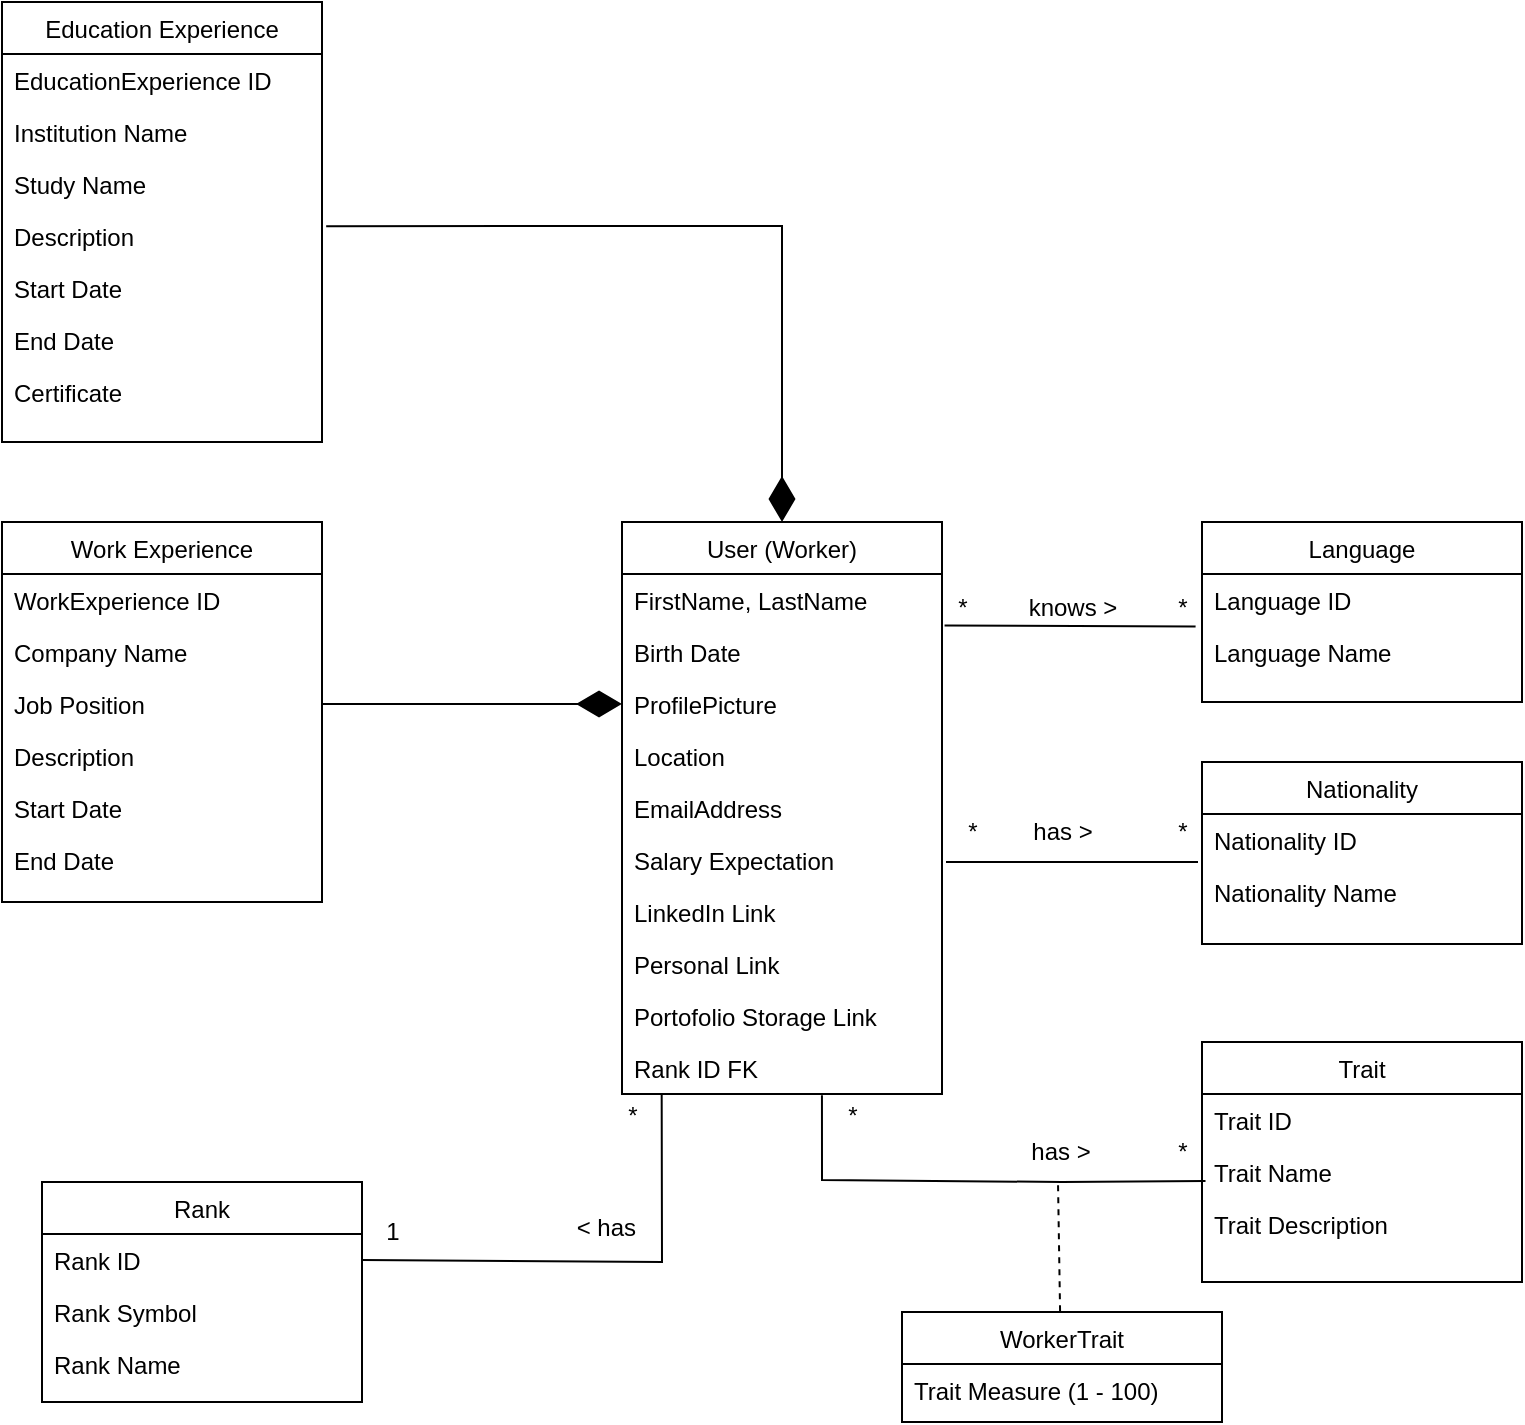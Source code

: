 <mxfile version="24.7.1" type="device">
  <diagram id="C5RBs43oDa-KdzZeNtuy" name="Page-1">
    <mxGraphModel dx="2625" dy="2677" grid="1" gridSize="10" guides="1" tooltips="1" connect="1" arrows="1" fold="1" page="1" pageScale="1" pageWidth="827" pageHeight="1169" math="0" shadow="0">
      <root>
        <mxCell id="WIyWlLk6GJQsqaUBKTNV-0" />
        <mxCell id="WIyWlLk6GJQsqaUBKTNV-1" parent="WIyWlLk6GJQsqaUBKTNV-0" />
        <mxCell id="zkfFHV4jXpPFQw0GAbJ--0" value="User (Worker)" style="swimlane;fontStyle=0;align=center;verticalAlign=top;childLayout=stackLayout;horizontal=1;startSize=26;horizontalStack=0;resizeParent=1;resizeLast=0;collapsible=1;marginBottom=0;rounded=0;shadow=0;strokeWidth=1;" parent="WIyWlLk6GJQsqaUBKTNV-1" vertex="1">
          <mxGeometry x="330" y="-580" width="160" height="286" as="geometry">
            <mxRectangle x="230" y="140" width="160" height="26" as="alternateBounds" />
          </mxGeometry>
        </mxCell>
        <mxCell id="zkfFHV4jXpPFQw0GAbJ--1" value="FirstName, LastName" style="text;align=left;verticalAlign=top;spacingLeft=4;spacingRight=4;overflow=hidden;rotatable=0;points=[[0,0.5],[1,0.5]];portConstraint=eastwest;" parent="zkfFHV4jXpPFQw0GAbJ--0" vertex="1">
          <mxGeometry y="26" width="160" height="26" as="geometry" />
        </mxCell>
        <mxCell id="zkfFHV4jXpPFQw0GAbJ--2" value="Birth Date" style="text;align=left;verticalAlign=top;spacingLeft=4;spacingRight=4;overflow=hidden;rotatable=0;points=[[0,0.5],[1,0.5]];portConstraint=eastwest;rounded=0;shadow=0;html=0;" parent="zkfFHV4jXpPFQw0GAbJ--0" vertex="1">
          <mxGeometry y="52" width="160" height="26" as="geometry" />
        </mxCell>
        <mxCell id="zkfFHV4jXpPFQw0GAbJ--3" value="ProfilePicture" style="text;align=left;verticalAlign=top;spacingLeft=4;spacingRight=4;overflow=hidden;rotatable=0;points=[[0,0.5],[1,0.5]];portConstraint=eastwest;rounded=0;shadow=0;html=0;" parent="zkfFHV4jXpPFQw0GAbJ--0" vertex="1">
          <mxGeometry y="78" width="160" height="26" as="geometry" />
        </mxCell>
        <mxCell id="a70tQj4fH7FbwHMtKP61-0" value="Location" style="text;align=left;verticalAlign=top;spacingLeft=4;spacingRight=4;overflow=hidden;rotatable=0;points=[[0,0.5],[1,0.5]];portConstraint=eastwest;rounded=0;shadow=0;html=0;" parent="zkfFHV4jXpPFQw0GAbJ--0" vertex="1">
          <mxGeometry y="104" width="160" height="26" as="geometry" />
        </mxCell>
        <mxCell id="a70tQj4fH7FbwHMtKP61-1" value="EmailAddress" style="text;align=left;verticalAlign=top;spacingLeft=4;spacingRight=4;overflow=hidden;rotatable=0;points=[[0,0.5],[1,0.5]];portConstraint=eastwest;rounded=0;shadow=0;html=0;" parent="zkfFHV4jXpPFQw0GAbJ--0" vertex="1">
          <mxGeometry y="130" width="160" height="26" as="geometry" />
        </mxCell>
        <mxCell id="a70tQj4fH7FbwHMtKP61-3" value="Salary Expectation" style="text;align=left;verticalAlign=top;spacingLeft=4;spacingRight=4;overflow=hidden;rotatable=0;points=[[0,0.5],[1,0.5]];portConstraint=eastwest;rounded=0;shadow=0;html=0;" parent="zkfFHV4jXpPFQw0GAbJ--0" vertex="1">
          <mxGeometry y="156" width="160" height="26" as="geometry" />
        </mxCell>
        <mxCell id="a70tQj4fH7FbwHMtKP61-4" value="LinkedIn Link" style="text;align=left;verticalAlign=top;spacingLeft=4;spacingRight=4;overflow=hidden;rotatable=0;points=[[0,0.5],[1,0.5]];portConstraint=eastwest;rounded=0;shadow=0;html=0;" parent="zkfFHV4jXpPFQw0GAbJ--0" vertex="1">
          <mxGeometry y="182" width="160" height="26" as="geometry" />
        </mxCell>
        <mxCell id="a70tQj4fH7FbwHMtKP61-5" value="Personal Link" style="text;align=left;verticalAlign=top;spacingLeft=4;spacingRight=4;overflow=hidden;rotatable=0;points=[[0,0.5],[1,0.5]];portConstraint=eastwest;rounded=0;shadow=0;html=0;" parent="zkfFHV4jXpPFQw0GAbJ--0" vertex="1">
          <mxGeometry y="208" width="160" height="26" as="geometry" />
        </mxCell>
        <mxCell id="a70tQj4fH7FbwHMtKP61-35" value="Portofolio Storage Link" style="text;align=left;verticalAlign=top;spacingLeft=4;spacingRight=4;overflow=hidden;rotatable=0;points=[[0,0.5],[1,0.5]];portConstraint=eastwest;rounded=0;shadow=0;html=0;" parent="zkfFHV4jXpPFQw0GAbJ--0" vertex="1">
          <mxGeometry y="234" width="160" height="26" as="geometry" />
        </mxCell>
        <mxCell id="AM0XiDggF7__Ft9l6264-4" value="Rank ID FK" style="text;align=left;verticalAlign=top;spacingLeft=4;spacingRight=4;overflow=hidden;rotatable=0;points=[[0,0.5],[1,0.5]];portConstraint=eastwest;rounded=0;shadow=0;html=0;" vertex="1" parent="zkfFHV4jXpPFQw0GAbJ--0">
          <mxGeometry y="260" width="160" height="26" as="geometry" />
        </mxCell>
        <mxCell id="zkfFHV4jXpPFQw0GAbJ--17" value="Language" style="swimlane;fontStyle=0;align=center;verticalAlign=top;childLayout=stackLayout;horizontal=1;startSize=26;horizontalStack=0;resizeParent=1;resizeLast=0;collapsible=1;marginBottom=0;rounded=0;shadow=0;strokeWidth=1;" parent="WIyWlLk6GJQsqaUBKTNV-1" vertex="1">
          <mxGeometry x="620" y="-580" width="160" height="90" as="geometry">
            <mxRectangle x="550" y="140" width="160" height="26" as="alternateBounds" />
          </mxGeometry>
        </mxCell>
        <mxCell id="a70tQj4fH7FbwHMtKP61-19" value="Language ID" style="text;align=left;verticalAlign=top;spacingLeft=4;spacingRight=4;overflow=hidden;rotatable=0;points=[[0,0.5],[1,0.5]];portConstraint=eastwest;rounded=0;shadow=0;html=0;" parent="zkfFHV4jXpPFQw0GAbJ--17" vertex="1">
          <mxGeometry y="26" width="160" height="26" as="geometry" />
        </mxCell>
        <mxCell id="a70tQj4fH7FbwHMtKP61-20" value="Language Name" style="text;align=left;verticalAlign=top;spacingLeft=4;spacingRight=4;overflow=hidden;rotatable=0;points=[[0,0.5],[1,0.5]];portConstraint=eastwest;rounded=0;shadow=0;html=0;" parent="zkfFHV4jXpPFQw0GAbJ--17" vertex="1">
          <mxGeometry y="52" width="160" height="26" as="geometry" />
        </mxCell>
        <mxCell id="a70tQj4fH7FbwHMtKP61-6" value="Nationality" style="swimlane;fontStyle=0;align=center;verticalAlign=top;childLayout=stackLayout;horizontal=1;startSize=26;horizontalStack=0;resizeParent=1;resizeLast=0;collapsible=1;marginBottom=0;rounded=0;shadow=0;strokeWidth=1;" parent="WIyWlLk6GJQsqaUBKTNV-1" vertex="1">
          <mxGeometry x="620" y="-460" width="160" height="91" as="geometry">
            <mxRectangle x="550" y="140" width="160" height="26" as="alternateBounds" />
          </mxGeometry>
        </mxCell>
        <mxCell id="a70tQj4fH7FbwHMtKP61-14" value="Nationality ID" style="text;align=left;verticalAlign=top;spacingLeft=4;spacingRight=4;overflow=hidden;rotatable=0;points=[[0,0.5],[1,0.5]];portConstraint=eastwest;rounded=0;shadow=0;html=0;" parent="a70tQj4fH7FbwHMtKP61-6" vertex="1">
          <mxGeometry y="26" width="160" height="26" as="geometry" />
        </mxCell>
        <mxCell id="a70tQj4fH7FbwHMtKP61-15" value="Nationality Name" style="text;align=left;verticalAlign=top;spacingLeft=4;spacingRight=4;overflow=hidden;rotatable=0;points=[[0,0.5],[1,0.5]];portConstraint=eastwest;rounded=0;shadow=0;html=0;" parent="a70tQj4fH7FbwHMtKP61-6" vertex="1">
          <mxGeometry y="52" width="160" height="26" as="geometry" />
        </mxCell>
        <mxCell id="a70tQj4fH7FbwHMtKP61-7" value="Trait" style="swimlane;fontStyle=0;align=center;verticalAlign=top;childLayout=stackLayout;horizontal=1;startSize=26;horizontalStack=0;resizeParent=1;resizeLast=0;collapsible=1;marginBottom=0;rounded=0;shadow=0;strokeWidth=1;" parent="WIyWlLk6GJQsqaUBKTNV-1" vertex="1">
          <mxGeometry x="620" y="-320" width="160" height="120" as="geometry">
            <mxRectangle x="550" y="140" width="160" height="26" as="alternateBounds" />
          </mxGeometry>
        </mxCell>
        <mxCell id="a70tQj4fH7FbwHMtKP61-13" value="Trait ID" style="text;align=left;verticalAlign=top;spacingLeft=4;spacingRight=4;overflow=hidden;rotatable=0;points=[[0,0.5],[1,0.5]];portConstraint=eastwest;rounded=0;shadow=0;html=0;" parent="a70tQj4fH7FbwHMtKP61-7" vertex="1">
          <mxGeometry y="26" width="160" height="26" as="geometry" />
        </mxCell>
        <mxCell id="a70tQj4fH7FbwHMtKP61-11" value="Trait Name" style="text;align=left;verticalAlign=top;spacingLeft=4;spacingRight=4;overflow=hidden;rotatable=0;points=[[0,0.5],[1,0.5]];portConstraint=eastwest;rounded=0;shadow=0;html=0;" parent="a70tQj4fH7FbwHMtKP61-7" vertex="1">
          <mxGeometry y="52" width="160" height="26" as="geometry" />
        </mxCell>
        <mxCell id="a70tQj4fH7FbwHMtKP61-12" value="Trait Description" style="text;align=left;verticalAlign=top;spacingLeft=4;spacingRight=4;overflow=hidden;rotatable=0;points=[[0,0.5],[1,0.5]];portConstraint=eastwest;rounded=0;shadow=0;html=0;" parent="a70tQj4fH7FbwHMtKP61-7" vertex="1">
          <mxGeometry y="78" width="160" height="26" as="geometry" />
        </mxCell>
        <mxCell id="a70tQj4fH7FbwHMtKP61-8" value="Rank" style="swimlane;fontStyle=0;align=center;verticalAlign=top;childLayout=stackLayout;horizontal=1;startSize=26;horizontalStack=0;resizeParent=1;resizeLast=0;collapsible=1;marginBottom=0;rounded=0;shadow=0;strokeWidth=1;" parent="WIyWlLk6GJQsqaUBKTNV-1" vertex="1">
          <mxGeometry x="40" y="-250" width="160" height="110" as="geometry">
            <mxRectangle x="550" y="140" width="160" height="26" as="alternateBounds" />
          </mxGeometry>
        </mxCell>
        <mxCell id="a70tQj4fH7FbwHMtKP61-16" value="Rank ID" style="text;align=left;verticalAlign=top;spacingLeft=4;spacingRight=4;overflow=hidden;rotatable=0;points=[[0,0.5],[1,0.5]];portConstraint=eastwest;rounded=0;shadow=0;html=0;" parent="a70tQj4fH7FbwHMtKP61-8" vertex="1">
          <mxGeometry y="26" width="160" height="26" as="geometry" />
        </mxCell>
        <mxCell id="a70tQj4fH7FbwHMtKP61-17" value="Rank Symbol" style="text;align=left;verticalAlign=top;spacingLeft=4;spacingRight=4;overflow=hidden;rotatable=0;points=[[0,0.5],[1,0.5]];portConstraint=eastwest;rounded=0;shadow=0;html=0;" parent="a70tQj4fH7FbwHMtKP61-8" vertex="1">
          <mxGeometry y="52" width="160" height="26" as="geometry" />
        </mxCell>
        <mxCell id="a70tQj4fH7FbwHMtKP61-18" value="Rank Name" style="text;align=left;verticalAlign=top;spacingLeft=4;spacingRight=4;overflow=hidden;rotatable=0;points=[[0,0.5],[1,0.5]];portConstraint=eastwest;rounded=0;shadow=0;html=0;" parent="a70tQj4fH7FbwHMtKP61-8" vertex="1">
          <mxGeometry y="78" width="160" height="26" as="geometry" />
        </mxCell>
        <mxCell id="a70tQj4fH7FbwHMtKP61-9" value="Work Experience" style="swimlane;fontStyle=0;align=center;verticalAlign=top;childLayout=stackLayout;horizontal=1;startSize=26;horizontalStack=0;resizeParent=1;resizeLast=0;collapsible=1;marginBottom=0;rounded=0;shadow=0;strokeWidth=1;" parent="WIyWlLk6GJQsqaUBKTNV-1" vertex="1">
          <mxGeometry x="20" y="-580" width="160" height="190" as="geometry">
            <mxRectangle x="550" y="140" width="160" height="26" as="alternateBounds" />
          </mxGeometry>
        </mxCell>
        <mxCell id="a70tQj4fH7FbwHMtKP61-21" value="WorkExperience ID" style="text;align=left;verticalAlign=top;spacingLeft=4;spacingRight=4;overflow=hidden;rotatable=0;points=[[0,0.5],[1,0.5]];portConstraint=eastwest;rounded=0;shadow=0;html=0;" parent="a70tQj4fH7FbwHMtKP61-9" vertex="1">
          <mxGeometry y="26" width="160" height="26" as="geometry" />
        </mxCell>
        <mxCell id="a70tQj4fH7FbwHMtKP61-22" value="Company Name" style="text;align=left;verticalAlign=top;spacingLeft=4;spacingRight=4;overflow=hidden;rotatable=0;points=[[0,0.5],[1,0.5]];portConstraint=eastwest;rounded=0;shadow=0;html=0;" parent="a70tQj4fH7FbwHMtKP61-9" vertex="1">
          <mxGeometry y="52" width="160" height="26" as="geometry" />
        </mxCell>
        <mxCell id="a70tQj4fH7FbwHMtKP61-23" value="Job Position" style="text;align=left;verticalAlign=top;spacingLeft=4;spacingRight=4;overflow=hidden;rotatable=0;points=[[0,0.5],[1,0.5]];portConstraint=eastwest;rounded=0;shadow=0;html=0;" parent="a70tQj4fH7FbwHMtKP61-9" vertex="1">
          <mxGeometry y="78" width="160" height="26" as="geometry" />
        </mxCell>
        <mxCell id="a70tQj4fH7FbwHMtKP61-24" value="Description" style="text;align=left;verticalAlign=top;spacingLeft=4;spacingRight=4;overflow=hidden;rotatable=0;points=[[0,0.5],[1,0.5]];portConstraint=eastwest;rounded=0;shadow=0;html=0;" parent="a70tQj4fH7FbwHMtKP61-9" vertex="1">
          <mxGeometry y="104" width="160" height="26" as="geometry" />
        </mxCell>
        <mxCell id="a70tQj4fH7FbwHMtKP61-25" value="Start Date" style="text;align=left;verticalAlign=top;spacingLeft=4;spacingRight=4;overflow=hidden;rotatable=0;points=[[0,0.5],[1,0.5]];portConstraint=eastwest;rounded=0;shadow=0;html=0;" parent="a70tQj4fH7FbwHMtKP61-9" vertex="1">
          <mxGeometry y="130" width="160" height="26" as="geometry" />
        </mxCell>
        <mxCell id="a70tQj4fH7FbwHMtKP61-26" value="End Date" style="text;align=left;verticalAlign=top;spacingLeft=4;spacingRight=4;overflow=hidden;rotatable=0;points=[[0,0.5],[1,0.5]];portConstraint=eastwest;rounded=0;shadow=0;html=0;" parent="a70tQj4fH7FbwHMtKP61-9" vertex="1">
          <mxGeometry y="156" width="160" height="26" as="geometry" />
        </mxCell>
        <mxCell id="a70tQj4fH7FbwHMtKP61-10" value="Education Experience" style="swimlane;fontStyle=0;align=center;verticalAlign=top;childLayout=stackLayout;horizontal=1;startSize=26;horizontalStack=0;resizeParent=1;resizeLast=0;collapsible=1;marginBottom=0;rounded=0;shadow=0;strokeWidth=1;" parent="WIyWlLk6GJQsqaUBKTNV-1" vertex="1">
          <mxGeometry x="20" y="-840" width="160" height="220" as="geometry">
            <mxRectangle x="550" y="140" width="160" height="26" as="alternateBounds" />
          </mxGeometry>
        </mxCell>
        <mxCell id="a70tQj4fH7FbwHMtKP61-28" value="EducationExperience ID" style="text;align=left;verticalAlign=top;spacingLeft=4;spacingRight=4;overflow=hidden;rotatable=0;points=[[0,0.5],[1,0.5]];portConstraint=eastwest;rounded=0;shadow=0;html=0;" parent="a70tQj4fH7FbwHMtKP61-10" vertex="1">
          <mxGeometry y="26" width="160" height="26" as="geometry" />
        </mxCell>
        <mxCell id="a70tQj4fH7FbwHMtKP61-29" value="Institution Name" style="text;align=left;verticalAlign=top;spacingLeft=4;spacingRight=4;overflow=hidden;rotatable=0;points=[[0,0.5],[1,0.5]];portConstraint=eastwest;rounded=0;shadow=0;html=0;" parent="a70tQj4fH7FbwHMtKP61-10" vertex="1">
          <mxGeometry y="52" width="160" height="26" as="geometry" />
        </mxCell>
        <mxCell id="a70tQj4fH7FbwHMtKP61-30" value="Study Name" style="text;align=left;verticalAlign=top;spacingLeft=4;spacingRight=4;overflow=hidden;rotatable=0;points=[[0,0.5],[1,0.5]];portConstraint=eastwest;rounded=0;shadow=0;html=0;" parent="a70tQj4fH7FbwHMtKP61-10" vertex="1">
          <mxGeometry y="78" width="160" height="26" as="geometry" />
        </mxCell>
        <mxCell id="a70tQj4fH7FbwHMtKP61-31" value="Description" style="text;align=left;verticalAlign=top;spacingLeft=4;spacingRight=4;overflow=hidden;rotatable=0;points=[[0,0.5],[1,0.5]];portConstraint=eastwest;rounded=0;shadow=0;html=0;" parent="a70tQj4fH7FbwHMtKP61-10" vertex="1">
          <mxGeometry y="104" width="160" height="26" as="geometry" />
        </mxCell>
        <mxCell id="a70tQj4fH7FbwHMtKP61-32" value="Start Date" style="text;align=left;verticalAlign=top;spacingLeft=4;spacingRight=4;overflow=hidden;rotatable=0;points=[[0,0.5],[1,0.5]];portConstraint=eastwest;rounded=0;shadow=0;html=0;" parent="a70tQj4fH7FbwHMtKP61-10" vertex="1">
          <mxGeometry y="130" width="160" height="26" as="geometry" />
        </mxCell>
        <mxCell id="a70tQj4fH7FbwHMtKP61-33" value="End Date" style="text;align=left;verticalAlign=top;spacingLeft=4;spacingRight=4;overflow=hidden;rotatable=0;points=[[0,0.5],[1,0.5]];portConstraint=eastwest;rounded=0;shadow=0;html=0;" parent="a70tQj4fH7FbwHMtKP61-10" vertex="1">
          <mxGeometry y="156" width="160" height="26" as="geometry" />
        </mxCell>
        <mxCell id="a70tQj4fH7FbwHMtKP61-34" value="Certificate" style="text;align=left;verticalAlign=top;spacingLeft=4;spacingRight=4;overflow=hidden;rotatable=0;points=[[0,0.5],[1,0.5]];portConstraint=eastwest;rounded=0;shadow=0;html=0;" parent="a70tQj4fH7FbwHMtKP61-10" vertex="1">
          <mxGeometry y="182" width="160" height="26" as="geometry" />
        </mxCell>
        <mxCell id="a70tQj4fH7FbwHMtKP61-36" value="" style="endArrow=diamondThin;html=1;rounded=0;exitX=1.013;exitY=0.311;exitDx=0;exitDy=0;exitPerimeter=0;entryX=0.5;entryY=0;entryDx=0;entryDy=0;endFill=1;endSize=20;" parent="WIyWlLk6GJQsqaUBKTNV-1" source="a70tQj4fH7FbwHMtKP61-31" target="zkfFHV4jXpPFQw0GAbJ--0" edge="1">
          <mxGeometry width="50" height="50" relative="1" as="geometry">
            <mxPoint x="300" y="-630" as="sourcePoint" />
            <mxPoint x="350" y="-680" as="targetPoint" />
            <Array as="points">
              <mxPoint x="410" y="-728" />
            </Array>
          </mxGeometry>
        </mxCell>
        <mxCell id="a70tQj4fH7FbwHMtKP61-38" value="" style="endArrow=diamondThin;html=1;rounded=0;exitX=1;exitY=0.5;exitDx=0;exitDy=0;entryX=0;entryY=0.5;entryDx=0;entryDy=0;endFill=1;endSize=20;" parent="WIyWlLk6GJQsqaUBKTNV-1" source="a70tQj4fH7FbwHMtKP61-23" target="zkfFHV4jXpPFQw0GAbJ--3" edge="1">
          <mxGeometry width="50" height="50" relative="1" as="geometry">
            <mxPoint x="192" y="-718" as="sourcePoint" />
            <mxPoint x="420" y="-570" as="targetPoint" />
            <Array as="points" />
          </mxGeometry>
        </mxCell>
        <mxCell id="a70tQj4fH7FbwHMtKP61-39" value="" style="endArrow=none;html=1;rounded=0;exitX=1.008;exitY=0.992;exitDx=0;exitDy=0;exitPerimeter=0;entryX=-0.02;entryY=0.008;entryDx=0;entryDy=0;entryPerimeter=0;" parent="WIyWlLk6GJQsqaUBKTNV-1" source="zkfFHV4jXpPFQw0GAbJ--1" target="a70tQj4fH7FbwHMtKP61-20" edge="1">
          <mxGeometry width="50" height="50" relative="1" as="geometry">
            <mxPoint x="530" y="-460" as="sourcePoint" />
            <mxPoint x="580" y="-510" as="targetPoint" />
          </mxGeometry>
        </mxCell>
        <mxCell id="a70tQj4fH7FbwHMtKP61-40" value="knows &amp;gt;" style="text;html=1;align=center;verticalAlign=middle;resizable=0;points=[];autosize=1;strokeColor=none;fillColor=none;" parent="WIyWlLk6GJQsqaUBKTNV-1" vertex="1">
          <mxGeometry x="520" y="-552" width="70" height="30" as="geometry" />
        </mxCell>
        <mxCell id="a70tQj4fH7FbwHMtKP61-41" value="*" style="text;html=1;align=center;verticalAlign=middle;resizable=0;points=[];autosize=1;strokeColor=none;fillColor=none;" parent="WIyWlLk6GJQsqaUBKTNV-1" vertex="1">
          <mxGeometry x="595" y="-552" width="30" height="30" as="geometry" />
        </mxCell>
        <mxCell id="a70tQj4fH7FbwHMtKP61-42" value="*" style="text;html=1;align=center;verticalAlign=middle;resizable=0;points=[];autosize=1;strokeColor=none;fillColor=none;" parent="WIyWlLk6GJQsqaUBKTNV-1" vertex="1">
          <mxGeometry x="485" y="-552" width="30" height="30" as="geometry" />
        </mxCell>
        <mxCell id="a70tQj4fH7FbwHMtKP61-43" value="" style="endArrow=none;html=1;rounded=0;exitX=1.008;exitY=0.992;exitDx=0;exitDy=0;exitPerimeter=0;entryX=-0.02;entryY=0.008;entryDx=0;entryDy=0;entryPerimeter=0;" parent="WIyWlLk6GJQsqaUBKTNV-1" edge="1">
          <mxGeometry width="50" height="50" relative="1" as="geometry">
            <mxPoint x="492" y="-410" as="sourcePoint" />
            <mxPoint x="618" y="-410" as="targetPoint" />
          </mxGeometry>
        </mxCell>
        <mxCell id="a70tQj4fH7FbwHMtKP61-44" value="has &amp;gt;" style="text;html=1;align=center;verticalAlign=middle;resizable=0;points=[];autosize=1;strokeColor=none;fillColor=none;" parent="WIyWlLk6GJQsqaUBKTNV-1" vertex="1">
          <mxGeometry x="525" y="-440" width="50" height="30" as="geometry" />
        </mxCell>
        <mxCell id="a70tQj4fH7FbwHMtKP61-45" value="*" style="text;html=1;align=center;verticalAlign=middle;resizable=0;points=[];autosize=1;strokeColor=none;fillColor=none;" parent="WIyWlLk6GJQsqaUBKTNV-1" vertex="1">
          <mxGeometry x="595" y="-440" width="30" height="30" as="geometry" />
        </mxCell>
        <mxCell id="a70tQj4fH7FbwHMtKP61-46" value="*" style="text;html=1;align=center;verticalAlign=middle;resizable=0;points=[];autosize=1;strokeColor=none;fillColor=none;" parent="WIyWlLk6GJQsqaUBKTNV-1" vertex="1">
          <mxGeometry x="490" y="-440" width="30" height="30" as="geometry" />
        </mxCell>
        <mxCell id="a70tQj4fH7FbwHMtKP61-47" value="" style="endArrow=none;html=1;rounded=0;exitX=-0.001;exitY=0.153;exitDx=0;exitDy=0;exitPerimeter=0;entryX=0.011;entryY=0.673;entryDx=0;entryDy=0;entryPerimeter=0;" parent="WIyWlLk6GJQsqaUBKTNV-1" source="a70tQj4fH7FbwHMtKP61-50" target="a70tQj4fH7FbwHMtKP61-11" edge="1">
          <mxGeometry width="50" height="50" relative="1" as="geometry">
            <mxPoint x="500" y="-320" as="sourcePoint" />
            <mxPoint x="550" y="-370" as="targetPoint" />
            <Array as="points">
              <mxPoint x="430" y="-251" />
              <mxPoint x="550" y="-250" />
            </Array>
          </mxGeometry>
        </mxCell>
        <mxCell id="a70tQj4fH7FbwHMtKP61-48" value="has &amp;gt;" style="text;html=1;align=center;verticalAlign=middle;resizable=0;points=[];autosize=1;strokeColor=none;fillColor=none;" parent="WIyWlLk6GJQsqaUBKTNV-1" vertex="1">
          <mxGeometry x="524" y="-280" width="50" height="30" as="geometry" />
        </mxCell>
        <mxCell id="a70tQj4fH7FbwHMtKP61-49" value="*" style="text;html=1;align=center;verticalAlign=middle;resizable=0;points=[];autosize=1;strokeColor=none;fillColor=none;" parent="WIyWlLk6GJQsqaUBKTNV-1" vertex="1">
          <mxGeometry x="595" y="-280" width="30" height="30" as="geometry" />
        </mxCell>
        <mxCell id="a70tQj4fH7FbwHMtKP61-50" value="*" style="text;html=1;align=center;verticalAlign=middle;resizable=0;points=[];autosize=1;strokeColor=none;fillColor=none;" parent="WIyWlLk6GJQsqaUBKTNV-1" vertex="1">
          <mxGeometry x="430" y="-298" width="30" height="30" as="geometry" />
        </mxCell>
        <mxCell id="a70tQj4fH7FbwHMtKP61-51" value="" style="endArrow=none;dashed=1;html=1;rounded=0;exitX=0.494;exitY=-0.006;exitDx=0;exitDy=0;exitPerimeter=0;" parent="WIyWlLk6GJQsqaUBKTNV-1" source="a70tQj4fH7FbwHMtKP61-52" edge="1">
          <mxGeometry width="50" height="50" relative="1" as="geometry">
            <mxPoint x="549.5" y="-200" as="sourcePoint" />
            <mxPoint x="548" y="-250" as="targetPoint" />
          </mxGeometry>
        </mxCell>
        <mxCell id="a70tQj4fH7FbwHMtKP61-52" value="WorkerTrait" style="swimlane;fontStyle=0;align=center;verticalAlign=top;childLayout=stackLayout;horizontal=1;startSize=26;horizontalStack=0;resizeParent=1;resizeLast=0;collapsible=1;marginBottom=0;rounded=0;shadow=0;strokeWidth=1;" parent="WIyWlLk6GJQsqaUBKTNV-1" vertex="1">
          <mxGeometry x="470" y="-185" width="160" height="55" as="geometry">
            <mxRectangle x="550" y="140" width="160" height="26" as="alternateBounds" />
          </mxGeometry>
        </mxCell>
        <mxCell id="a70tQj4fH7FbwHMtKP61-55" value="Trait Measure (1 - 100)" style="text;align=left;verticalAlign=top;spacingLeft=4;spacingRight=4;overflow=hidden;rotatable=0;points=[[0,0.5],[1,0.5]];portConstraint=eastwest;rounded=0;shadow=0;html=0;" parent="a70tQj4fH7FbwHMtKP61-52" vertex="1">
          <mxGeometry y="26" width="160" height="26" as="geometry" />
        </mxCell>
        <mxCell id="AM0XiDggF7__Ft9l6264-0" value="" style="endArrow=none;html=1;rounded=0;exitX=1;exitY=0.5;exitDx=0;exitDy=0;entryX=0.124;entryY=1.01;entryDx=0;entryDy=0;entryPerimeter=0;" edge="1" parent="WIyWlLk6GJQsqaUBKTNV-1" source="a70tQj4fH7FbwHMtKP61-16" target="AM0XiDggF7__Ft9l6264-4">
          <mxGeometry width="50" height="50" relative="1" as="geometry">
            <mxPoint x="290" y="-300" as="sourcePoint" />
            <mxPoint x="350" y="-290" as="targetPoint" />
            <Array as="points">
              <mxPoint x="350" y="-210" />
            </Array>
          </mxGeometry>
        </mxCell>
        <mxCell id="AM0XiDggF7__Ft9l6264-1" value="1" style="text;html=1;align=center;verticalAlign=middle;resizable=0;points=[];autosize=1;strokeColor=none;fillColor=none;" vertex="1" parent="WIyWlLk6GJQsqaUBKTNV-1">
          <mxGeometry x="200" y="-240" width="30" height="30" as="geometry" />
        </mxCell>
        <mxCell id="AM0XiDggF7__Ft9l6264-2" value="*" style="text;html=1;align=center;verticalAlign=middle;resizable=0;points=[];autosize=1;strokeColor=none;fillColor=none;" vertex="1" parent="WIyWlLk6GJQsqaUBKTNV-1">
          <mxGeometry x="320" y="-298" width="30" height="30" as="geometry" />
        </mxCell>
        <mxCell id="AM0XiDggF7__Ft9l6264-3" value="&amp;nbsp;&amp;lt; has" style="text;html=1;align=center;verticalAlign=middle;resizable=0;points=[];autosize=1;strokeColor=none;fillColor=none;" vertex="1" parent="WIyWlLk6GJQsqaUBKTNV-1">
          <mxGeometry x="290" y="-242" width="60" height="30" as="geometry" />
        </mxCell>
      </root>
    </mxGraphModel>
  </diagram>
</mxfile>
